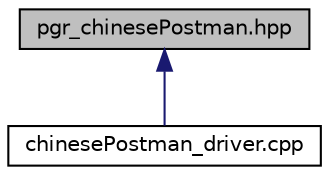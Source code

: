 digraph "pgr_chinesePostman.hpp"
{
  edge [fontname="Helvetica",fontsize="10",labelfontname="Helvetica",labelfontsize="10"];
  node [fontname="Helvetica",fontsize="10",shape=record];
  Node19 [label="pgr_chinesePostman.hpp",height=0.2,width=0.4,color="black", fillcolor="grey75", style="filled", fontcolor="black"];
  Node19 -> Node20 [dir="back",color="midnightblue",fontsize="10",style="solid",fontname="Helvetica"];
  Node20 [label="chinesePostman_driver.cpp",height=0.2,width=0.4,color="black", fillcolor="white", style="filled",URL="$chinesePostman__driver_8cpp.html"];
}
